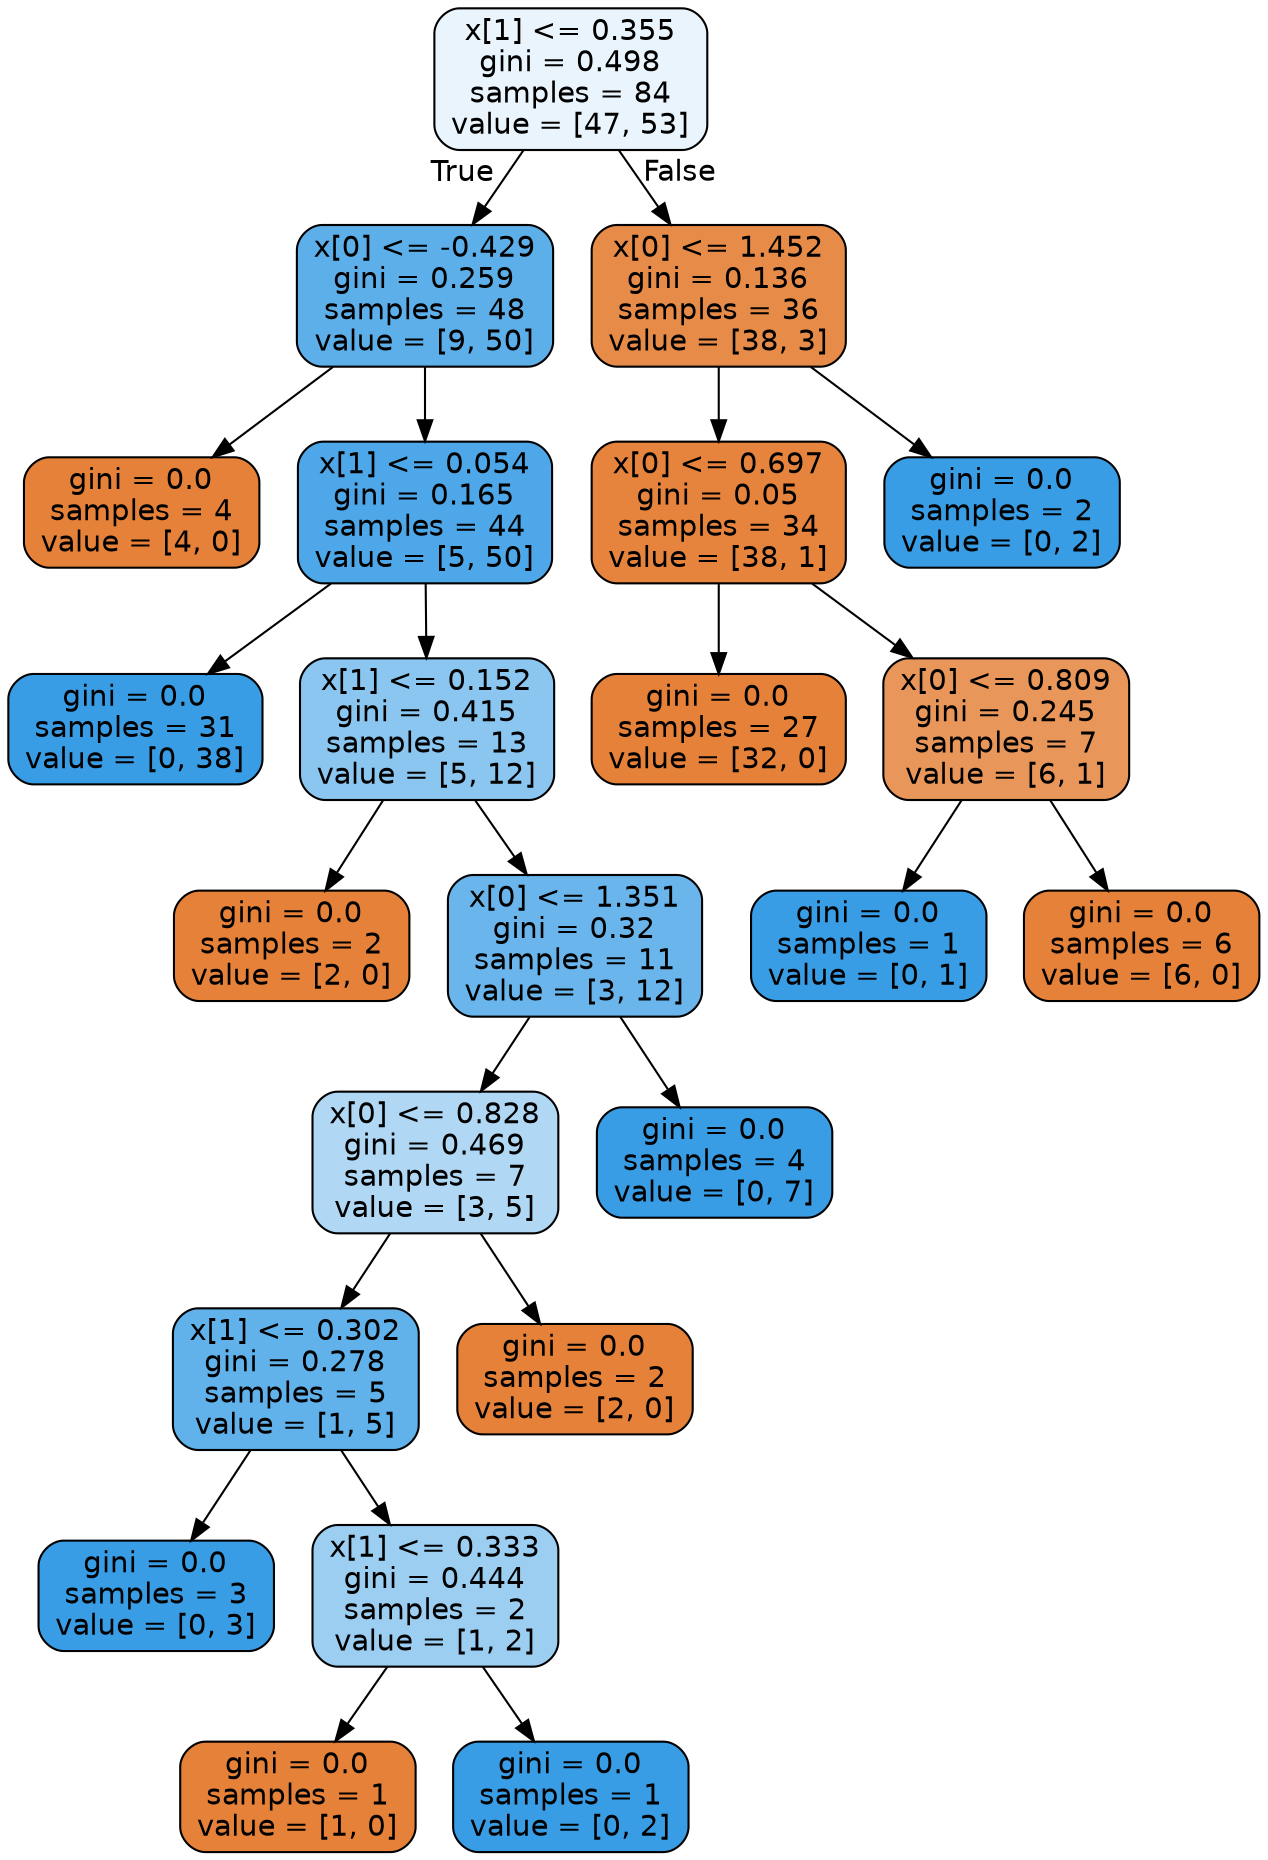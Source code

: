 digraph Tree {
node [shape=box, style="filled, rounded", color="black", fontname="helvetica"] ;
edge [fontname="helvetica"] ;
0 [label="x[1] <= 0.355\ngini = 0.498\nsamples = 84\nvalue = [47, 53]", fillcolor="#e9f4fc"] ;
1 [label="x[0] <= -0.429\ngini = 0.259\nsamples = 48\nvalue = [9, 50]", fillcolor="#5dafea"] ;
0 -> 1 [labeldistance=2.5, labelangle=45, headlabel="True"] ;
2 [label="gini = 0.0\nsamples = 4\nvalue = [4, 0]", fillcolor="#e58139"] ;
1 -> 2 ;
3 [label="x[1] <= 0.054\ngini = 0.165\nsamples = 44\nvalue = [5, 50]", fillcolor="#4da7e8"] ;
1 -> 3 ;
4 [label="gini = 0.0\nsamples = 31\nvalue = [0, 38]", fillcolor="#399de5"] ;
3 -> 4 ;
5 [label="x[1] <= 0.152\ngini = 0.415\nsamples = 13\nvalue = [5, 12]", fillcolor="#8bc6f0"] ;
3 -> 5 ;
6 [label="gini = 0.0\nsamples = 2\nvalue = [2, 0]", fillcolor="#e58139"] ;
5 -> 6 ;
7 [label="x[0] <= 1.351\ngini = 0.32\nsamples = 11\nvalue = [3, 12]", fillcolor="#6ab6ec"] ;
5 -> 7 ;
8 [label="x[0] <= 0.828\ngini = 0.469\nsamples = 7\nvalue = [3, 5]", fillcolor="#b0d8f5"] ;
7 -> 8 ;
9 [label="x[1] <= 0.302\ngini = 0.278\nsamples = 5\nvalue = [1, 5]", fillcolor="#61b1ea"] ;
8 -> 9 ;
10 [label="gini = 0.0\nsamples = 3\nvalue = [0, 3]", fillcolor="#399de5"] ;
9 -> 10 ;
11 [label="x[1] <= 0.333\ngini = 0.444\nsamples = 2\nvalue = [1, 2]", fillcolor="#9ccef2"] ;
9 -> 11 ;
12 [label="gini = 0.0\nsamples = 1\nvalue = [1, 0]", fillcolor="#e58139"] ;
11 -> 12 ;
13 [label="gini = 0.0\nsamples = 1\nvalue = [0, 2]", fillcolor="#399de5"] ;
11 -> 13 ;
14 [label="gini = 0.0\nsamples = 2\nvalue = [2, 0]", fillcolor="#e58139"] ;
8 -> 14 ;
15 [label="gini = 0.0\nsamples = 4\nvalue = [0, 7]", fillcolor="#399de5"] ;
7 -> 15 ;
16 [label="x[0] <= 1.452\ngini = 0.136\nsamples = 36\nvalue = [38, 3]", fillcolor="#e78b49"] ;
0 -> 16 [labeldistance=2.5, labelangle=-45, headlabel="False"] ;
17 [label="x[0] <= 0.697\ngini = 0.05\nsamples = 34\nvalue = [38, 1]", fillcolor="#e6843e"] ;
16 -> 17 ;
18 [label="gini = 0.0\nsamples = 27\nvalue = [32, 0]", fillcolor="#e58139"] ;
17 -> 18 ;
19 [label="x[0] <= 0.809\ngini = 0.245\nsamples = 7\nvalue = [6, 1]", fillcolor="#e9965a"] ;
17 -> 19 ;
20 [label="gini = 0.0\nsamples = 1\nvalue = [0, 1]", fillcolor="#399de5"] ;
19 -> 20 ;
21 [label="gini = 0.0\nsamples = 6\nvalue = [6, 0]", fillcolor="#e58139"] ;
19 -> 21 ;
22 [label="gini = 0.0\nsamples = 2\nvalue = [0, 2]", fillcolor="#399de5"] ;
16 -> 22 ;
}